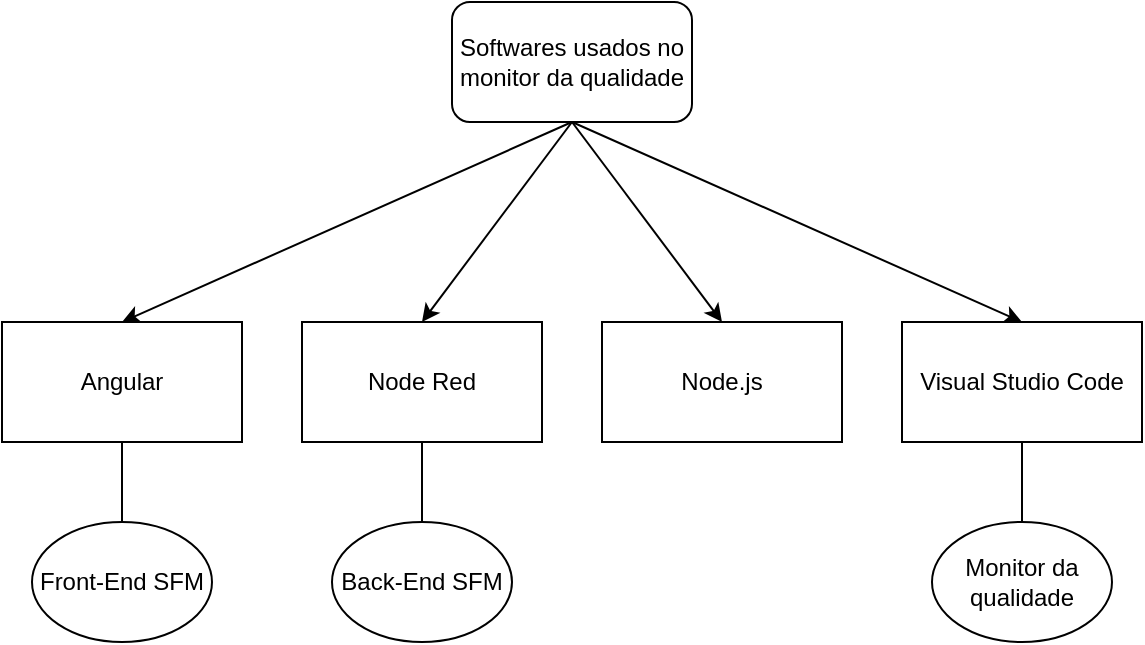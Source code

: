 <mxfile version="15.3.8" type="github">
  <diagram id="47n4Y8sOGw6-hErnnHWG" name="Page-1">
    <mxGraphModel dx="1422" dy="794" grid="1" gridSize="10" guides="1" tooltips="1" connect="1" arrows="1" fold="1" page="1" pageScale="1" pageWidth="827" pageHeight="1169" math="0" shadow="0">
      <root>
        <mxCell id="0" />
        <mxCell id="1" parent="0" />
        <mxCell id="d2TPlh5LYEapJYd7O0Vw-1" value="Softwares usados no monitor da qualidade" style="rounded=1;whiteSpace=wrap;html=1;" parent="1" vertex="1">
          <mxGeometry x="320" y="50" width="120" height="60" as="geometry" />
        </mxCell>
        <mxCell id="d2TPlh5LYEapJYd7O0Vw-2" value="Visual Studio Code" style="rounded=0;whiteSpace=wrap;html=1;" parent="1" vertex="1">
          <mxGeometry x="545" y="210" width="120" height="60" as="geometry" />
        </mxCell>
        <mxCell id="d2TPlh5LYEapJYd7O0Vw-3" value="Node.js" style="rounded=0;whiteSpace=wrap;html=1;" parent="1" vertex="1">
          <mxGeometry x="395" y="210" width="120" height="60" as="geometry" />
        </mxCell>
        <mxCell id="d2TPlh5LYEapJYd7O0Vw-4" value="Node Red" style="rounded=0;whiteSpace=wrap;html=1;" parent="1" vertex="1">
          <mxGeometry x="245" y="210" width="120" height="60" as="geometry" />
        </mxCell>
        <mxCell id="d2TPlh5LYEapJYd7O0Vw-6" value="Angular" style="rounded=0;whiteSpace=wrap;html=1;" parent="1" vertex="1">
          <mxGeometry x="95" y="210" width="120" height="60" as="geometry" />
        </mxCell>
        <mxCell id="SVj-ppX7_p2CCQHdVoTC-1" value="Front-End SFM" style="ellipse;whiteSpace=wrap;html=1;" vertex="1" parent="1">
          <mxGeometry x="110" y="310" width="90" height="60" as="geometry" />
        </mxCell>
        <mxCell id="SVj-ppX7_p2CCQHdVoTC-2" value="" style="endArrow=none;html=1;exitX=0.5;exitY=1;exitDx=0;exitDy=0;entryX=0.5;entryY=0;entryDx=0;entryDy=0;" edge="1" parent="1" source="d2TPlh5LYEapJYd7O0Vw-6" target="SVj-ppX7_p2CCQHdVoTC-1">
          <mxGeometry width="50" height="50" relative="1" as="geometry">
            <mxPoint x="390" y="430" as="sourcePoint" />
            <mxPoint x="440" y="380" as="targetPoint" />
          </mxGeometry>
        </mxCell>
        <mxCell id="SVj-ppX7_p2CCQHdVoTC-3" value="Back-End SFM" style="ellipse;whiteSpace=wrap;html=1;" vertex="1" parent="1">
          <mxGeometry x="260" y="310" width="90" height="60" as="geometry" />
        </mxCell>
        <mxCell id="SVj-ppX7_p2CCQHdVoTC-4" value="" style="endArrow=none;html=1;exitX=0.5;exitY=1;exitDx=0;exitDy=0;entryX=0.5;entryY=0;entryDx=0;entryDy=0;" edge="1" parent="1" source="d2TPlh5LYEapJYd7O0Vw-4" target="SVj-ppX7_p2CCQHdVoTC-3">
          <mxGeometry width="50" height="50" relative="1" as="geometry">
            <mxPoint x="390" y="430" as="sourcePoint" />
            <mxPoint x="440" y="380" as="targetPoint" />
          </mxGeometry>
        </mxCell>
        <mxCell id="SVj-ppX7_p2CCQHdVoTC-6" value="Monitor da qualidade" style="ellipse;whiteSpace=wrap;html=1;" vertex="1" parent="1">
          <mxGeometry x="560" y="310" width="90" height="60" as="geometry" />
        </mxCell>
        <mxCell id="SVj-ppX7_p2CCQHdVoTC-7" value="" style="endArrow=none;html=1;entryX=0.5;entryY=1;entryDx=0;entryDy=0;exitX=0.5;exitY=0;exitDx=0;exitDy=0;" edge="1" parent="1" source="SVj-ppX7_p2CCQHdVoTC-6" target="d2TPlh5LYEapJYd7O0Vw-2">
          <mxGeometry width="50" height="50" relative="1" as="geometry">
            <mxPoint x="390" y="430" as="sourcePoint" />
            <mxPoint x="440" y="380" as="targetPoint" />
          </mxGeometry>
        </mxCell>
        <mxCell id="SVj-ppX7_p2CCQHdVoTC-8" value="" style="endArrow=classic;html=1;exitX=0.5;exitY=1;exitDx=0;exitDy=0;entryX=0.5;entryY=0;entryDx=0;entryDy=0;" edge="1" parent="1" source="d2TPlh5LYEapJYd7O0Vw-1" target="d2TPlh5LYEapJYd7O0Vw-6">
          <mxGeometry width="50" height="50" relative="1" as="geometry">
            <mxPoint x="390" y="420" as="sourcePoint" />
            <mxPoint x="440" y="370" as="targetPoint" />
          </mxGeometry>
        </mxCell>
        <mxCell id="SVj-ppX7_p2CCQHdVoTC-9" value="" style="endArrow=classic;html=1;exitX=0.5;exitY=1;exitDx=0;exitDy=0;entryX=0.5;entryY=0;entryDx=0;entryDy=0;" edge="1" parent="1" source="d2TPlh5LYEapJYd7O0Vw-1" target="d2TPlh5LYEapJYd7O0Vw-4">
          <mxGeometry width="50" height="50" relative="1" as="geometry">
            <mxPoint x="390" y="120" as="sourcePoint" />
            <mxPoint x="165" y="220" as="targetPoint" />
          </mxGeometry>
        </mxCell>
        <mxCell id="SVj-ppX7_p2CCQHdVoTC-10" value="" style="endArrow=classic;html=1;exitX=0.5;exitY=1;exitDx=0;exitDy=0;entryX=0.5;entryY=0;entryDx=0;entryDy=0;" edge="1" parent="1" source="d2TPlh5LYEapJYd7O0Vw-1" target="d2TPlh5LYEapJYd7O0Vw-3">
          <mxGeometry width="50" height="50" relative="1" as="geometry">
            <mxPoint x="400" y="130" as="sourcePoint" />
            <mxPoint x="175" y="230" as="targetPoint" />
          </mxGeometry>
        </mxCell>
        <mxCell id="SVj-ppX7_p2CCQHdVoTC-11" value="" style="endArrow=classic;html=1;exitX=0.5;exitY=1;exitDx=0;exitDy=0;entryX=0.5;entryY=0;entryDx=0;entryDy=0;" edge="1" parent="1" source="d2TPlh5LYEapJYd7O0Vw-1" target="d2TPlh5LYEapJYd7O0Vw-2">
          <mxGeometry width="50" height="50" relative="1" as="geometry">
            <mxPoint x="410" y="140" as="sourcePoint" />
            <mxPoint x="185" y="240" as="targetPoint" />
          </mxGeometry>
        </mxCell>
      </root>
    </mxGraphModel>
  </diagram>
</mxfile>
